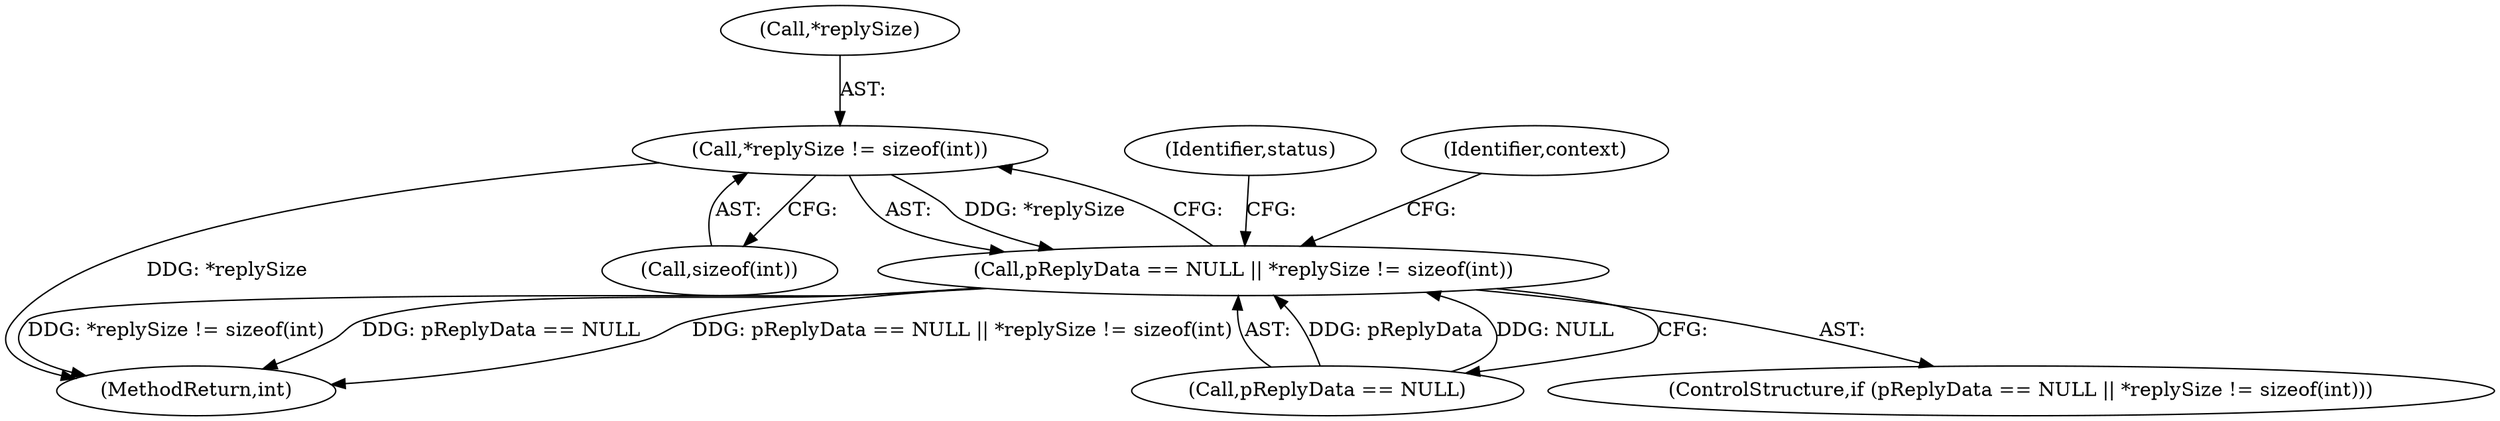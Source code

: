 digraph "0_Android_073a80800f341325932c66818ce4302b312909a4@API" {
"1000277" [label="(Call,*replySize != sizeof(int))"];
"1000273" [label="(Call,pReplyData == NULL || *replySize != sizeof(int))"];
"1000284" [label="(Identifier,status)"];
"1000278" [label="(Call,*replySize)"];
"1000291" [label="(Identifier,context)"];
"1000272" [label="(ControlStructure,if (pReplyData == NULL || *replySize != sizeof(int)))"];
"1000280" [label="(Call,sizeof(int))"];
"1000273" [label="(Call,pReplyData == NULL || *replySize != sizeof(int))"];
"1000725" [label="(MethodReturn,int)"];
"1000277" [label="(Call,*replySize != sizeof(int))"];
"1000274" [label="(Call,pReplyData == NULL)"];
"1000277" -> "1000273"  [label="AST: "];
"1000277" -> "1000280"  [label="CFG: "];
"1000278" -> "1000277"  [label="AST: "];
"1000280" -> "1000277"  [label="AST: "];
"1000273" -> "1000277"  [label="CFG: "];
"1000277" -> "1000725"  [label="DDG: *replySize"];
"1000277" -> "1000273"  [label="DDG: *replySize"];
"1000273" -> "1000272"  [label="AST: "];
"1000273" -> "1000274"  [label="CFG: "];
"1000274" -> "1000273"  [label="AST: "];
"1000284" -> "1000273"  [label="CFG: "];
"1000291" -> "1000273"  [label="CFG: "];
"1000273" -> "1000725"  [label="DDG: pReplyData == NULL"];
"1000273" -> "1000725"  [label="DDG: pReplyData == NULL || *replySize != sizeof(int)"];
"1000273" -> "1000725"  [label="DDG: *replySize != sizeof(int)"];
"1000274" -> "1000273"  [label="DDG: pReplyData"];
"1000274" -> "1000273"  [label="DDG: NULL"];
}
